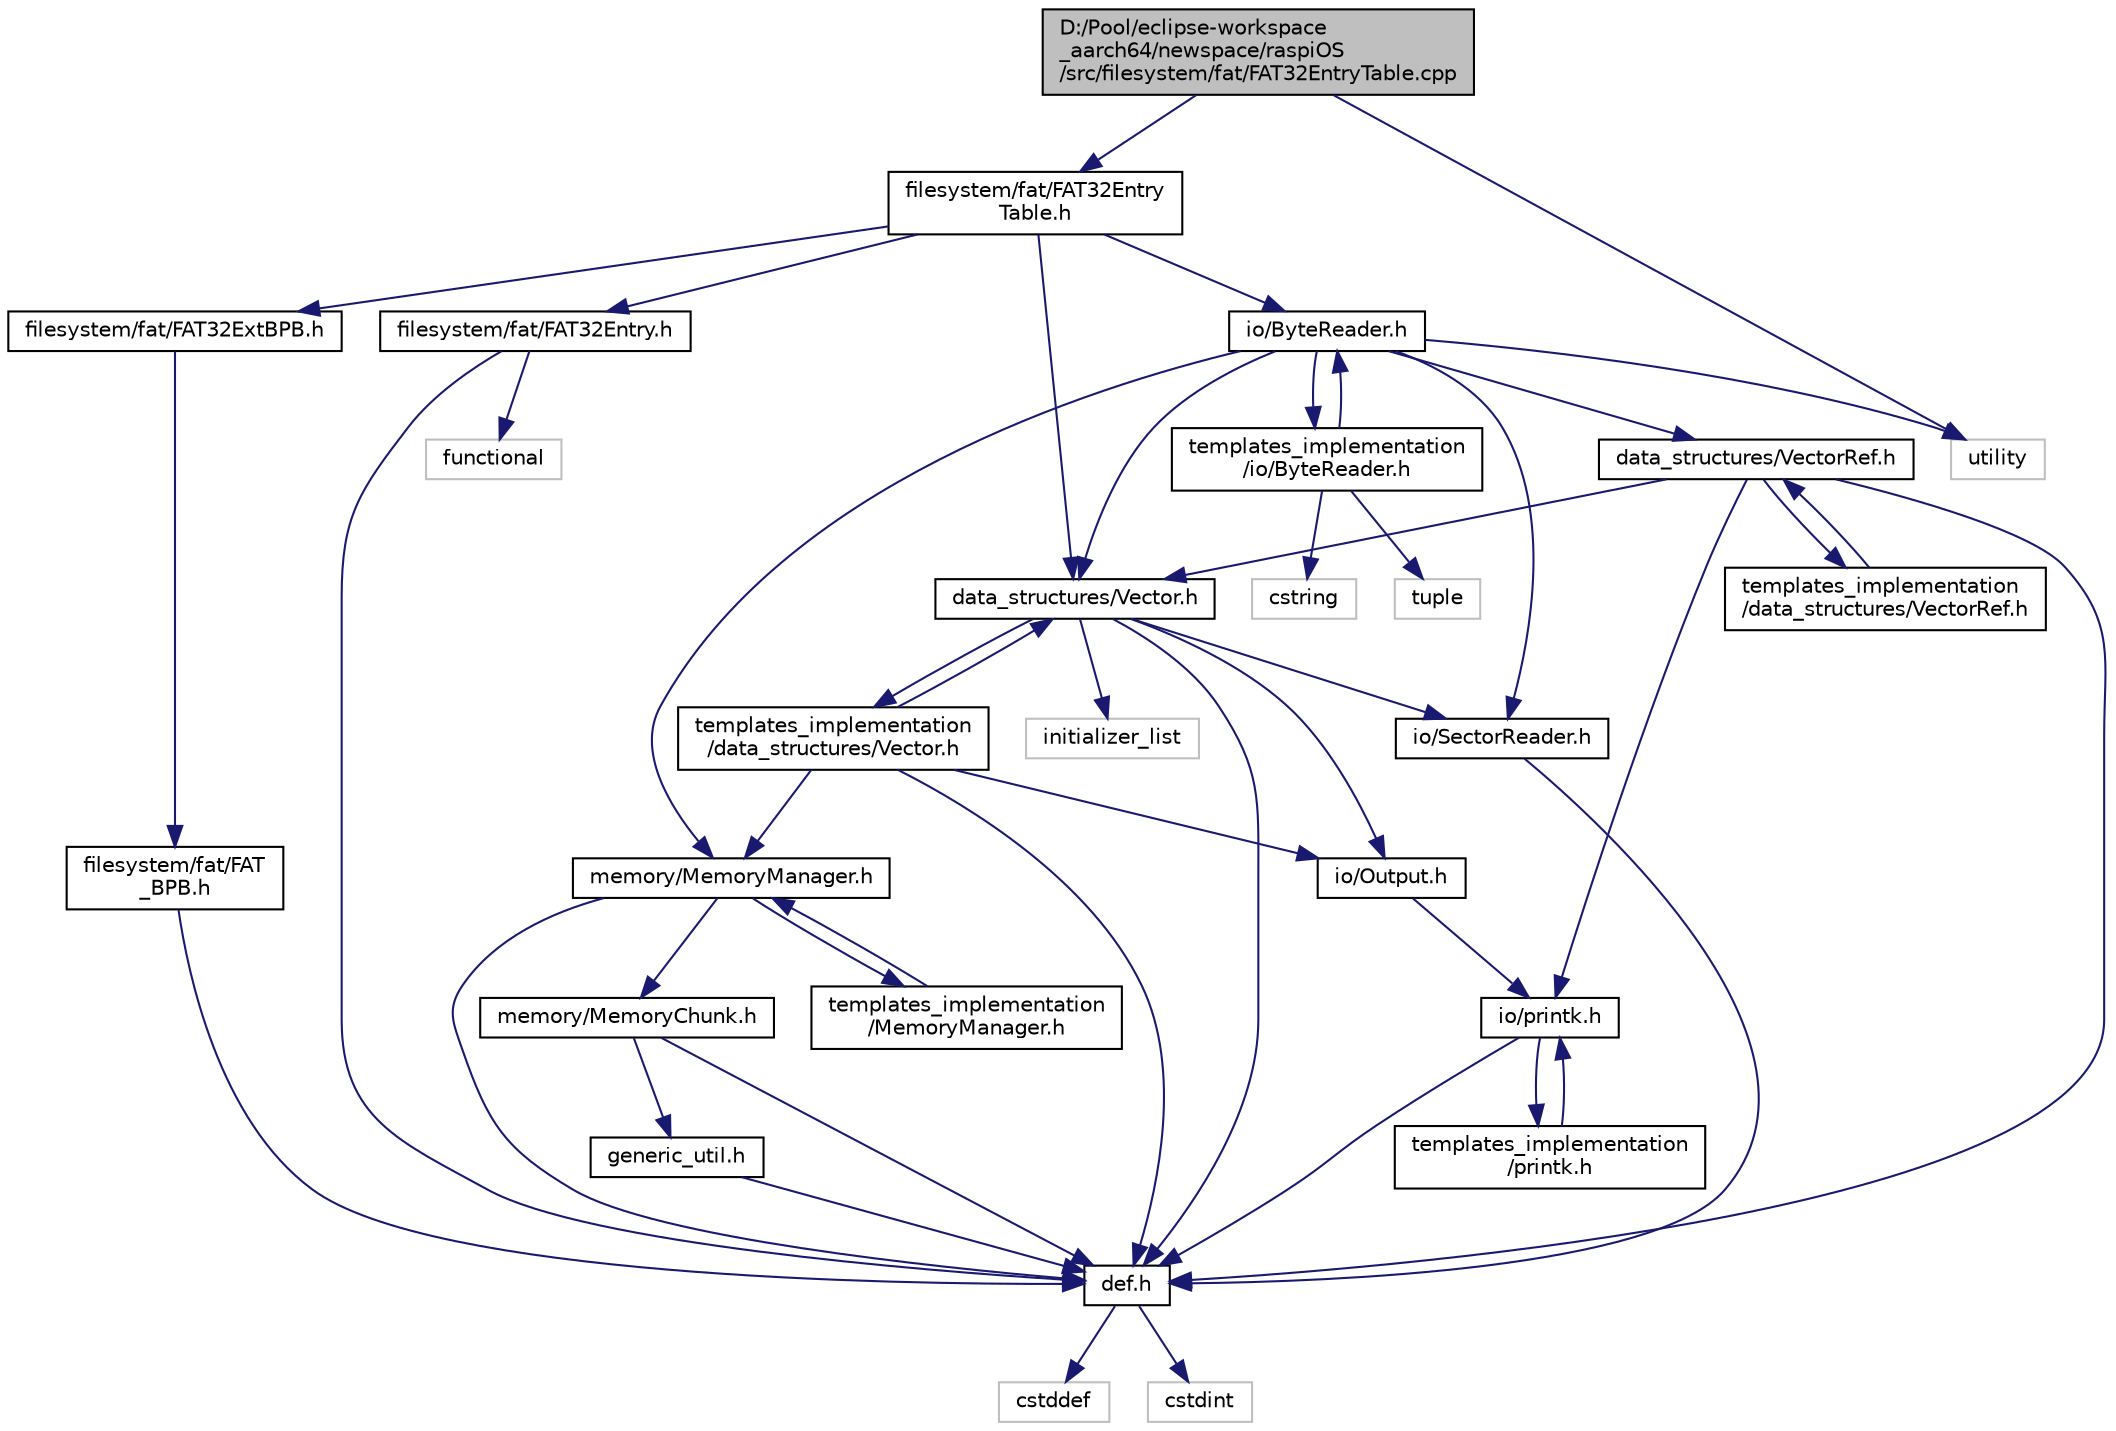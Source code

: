 digraph "D:/Pool/eclipse-workspace_aarch64/newspace/raspiOS/src/filesystem/fat/FAT32EntryTable.cpp"
{
  edge [fontname="Helvetica",fontsize="10",labelfontname="Helvetica",labelfontsize="10"];
  node [fontname="Helvetica",fontsize="10",shape=record];
  Node3357 [label="D:/Pool/eclipse-workspace\l_aarch64/newspace/raspiOS\l/src/filesystem/fat/FAT32EntryTable.cpp",height=0.2,width=0.4,color="black", fillcolor="grey75", style="filled", fontcolor="black"];
  Node3357 -> Node3358 [color="midnightblue",fontsize="10",style="solid",fontname="Helvetica"];
  Node3358 [label="filesystem/fat/FAT32Entry\lTable.h",height=0.2,width=0.4,color="black", fillcolor="white", style="filled",URL="$de/dca/_f_a_t32_entry_table_8h.html"];
  Node3358 -> Node3359 [color="midnightblue",fontsize="10",style="solid",fontname="Helvetica"];
  Node3359 [label="data_structures/Vector.h",height=0.2,width=0.4,color="black", fillcolor="white", style="filled",URL="$d0/d70/data__structures_2_vector_8h.html"];
  Node3359 -> Node3360 [color="midnightblue",fontsize="10",style="solid",fontname="Helvetica"];
  Node3360 [label="def.h",height=0.2,width=0.4,color="black", fillcolor="white", style="filled",URL="$d4/da4/def_8h.html"];
  Node3360 -> Node3361 [color="midnightblue",fontsize="10",style="solid",fontname="Helvetica"];
  Node3361 [label="cstddef",height=0.2,width=0.4,color="grey75", fillcolor="white", style="filled"];
  Node3360 -> Node3362 [color="midnightblue",fontsize="10",style="solid",fontname="Helvetica"];
  Node3362 [label="cstdint",height=0.2,width=0.4,color="grey75", fillcolor="white", style="filled"];
  Node3359 -> Node3363 [color="midnightblue",fontsize="10",style="solid",fontname="Helvetica"];
  Node3363 [label="initializer_list",height=0.2,width=0.4,color="grey75", fillcolor="white", style="filled"];
  Node3359 -> Node3364 [color="midnightblue",fontsize="10",style="solid",fontname="Helvetica"];
  Node3364 [label="io/SectorReader.h",height=0.2,width=0.4,color="black", fillcolor="white", style="filled",URL="$db/d73/_sector_reader_8h.html"];
  Node3364 -> Node3360 [color="midnightblue",fontsize="10",style="solid",fontname="Helvetica"];
  Node3359 -> Node3365 [color="midnightblue",fontsize="10",style="solid",fontname="Helvetica"];
  Node3365 [label="io/Output.h",height=0.2,width=0.4,color="black", fillcolor="white", style="filled",URL="$d6/d77/_output_8h.html"];
  Node3365 -> Node3366 [color="midnightblue",fontsize="10",style="solid",fontname="Helvetica"];
  Node3366 [label="io/printk.h",height=0.2,width=0.4,color="black", fillcolor="white", style="filled",URL="$dd/d17/io_2printk_8h.html"];
  Node3366 -> Node3360 [color="midnightblue",fontsize="10",style="solid",fontname="Helvetica"];
  Node3366 -> Node3367 [color="midnightblue",fontsize="10",style="solid",fontname="Helvetica"];
  Node3367 [label="templates_implementation\l/printk.h",height=0.2,width=0.4,color="black", fillcolor="white", style="filled",URL="$d7/d95/templates__implementation_2printk_8h.html"];
  Node3367 -> Node3366 [color="midnightblue",fontsize="10",style="solid",fontname="Helvetica"];
  Node3359 -> Node3368 [color="midnightblue",fontsize="10",style="solid",fontname="Helvetica"];
  Node3368 [label="templates_implementation\l/data_structures/Vector.h",height=0.2,width=0.4,color="black", fillcolor="white", style="filled",URL="$d6/d5d/templates__implementation_2data__structures_2_vector_8h.html"];
  Node3368 -> Node3360 [color="midnightblue",fontsize="10",style="solid",fontname="Helvetica"];
  Node3368 -> Node3359 [color="midnightblue",fontsize="10",style="solid",fontname="Helvetica"];
  Node3368 -> Node3369 [color="midnightblue",fontsize="10",style="solid",fontname="Helvetica"];
  Node3369 [label="memory/MemoryManager.h",height=0.2,width=0.4,color="black", fillcolor="white", style="filled",URL="$d6/d76/memory_2_memory_manager_8h.html"];
  Node3369 -> Node3360 [color="midnightblue",fontsize="10",style="solid",fontname="Helvetica"];
  Node3369 -> Node3370 [color="midnightblue",fontsize="10",style="solid",fontname="Helvetica"];
  Node3370 [label="memory/MemoryChunk.h",height=0.2,width=0.4,color="black", fillcolor="white", style="filled",URL="$d9/df6/_memory_chunk_8h.html"];
  Node3370 -> Node3360 [color="midnightblue",fontsize="10",style="solid",fontname="Helvetica"];
  Node3370 -> Node3371 [color="midnightblue",fontsize="10",style="solid",fontname="Helvetica"];
  Node3371 [label="generic_util.h",height=0.2,width=0.4,color="black", fillcolor="white", style="filled",URL="$d6/d93/generic__util_8h.html"];
  Node3371 -> Node3360 [color="midnightblue",fontsize="10",style="solid",fontname="Helvetica"];
  Node3369 -> Node3372 [color="midnightblue",fontsize="10",style="solid",fontname="Helvetica"];
  Node3372 [label="templates_implementation\l/MemoryManager.h",height=0.2,width=0.4,color="black", fillcolor="white", style="filled",URL="$dd/d2b/templates__implementation_2_memory_manager_8h.html"];
  Node3372 -> Node3369 [color="midnightblue",fontsize="10",style="solid",fontname="Helvetica"];
  Node3368 -> Node3365 [color="midnightblue",fontsize="10",style="solid",fontname="Helvetica"];
  Node3358 -> Node3373 [color="midnightblue",fontsize="10",style="solid",fontname="Helvetica"];
  Node3373 [label="filesystem/fat/FAT32Entry.h",height=0.2,width=0.4,color="black", fillcolor="white", style="filled",URL="$d0/db9/_f_a_t32_entry_8h.html"];
  Node3373 -> Node3360 [color="midnightblue",fontsize="10",style="solid",fontname="Helvetica"];
  Node3373 -> Node3374 [color="midnightblue",fontsize="10",style="solid",fontname="Helvetica"];
  Node3374 [label="functional",height=0.2,width=0.4,color="grey75", fillcolor="white", style="filled"];
  Node3358 -> Node3375 [color="midnightblue",fontsize="10",style="solid",fontname="Helvetica"];
  Node3375 [label="filesystem/fat/FAT32ExtBPB.h",height=0.2,width=0.4,color="black", fillcolor="white", style="filled",URL="$d5/dca/_f_a_t32_ext_b_p_b_8h.html"];
  Node3375 -> Node3376 [color="midnightblue",fontsize="10",style="solid",fontname="Helvetica"];
  Node3376 [label="filesystem/fat/FAT\l_BPB.h",height=0.2,width=0.4,color="black", fillcolor="white", style="filled",URL="$d9/dab/_f_a_t___b_p_b_8h.html"];
  Node3376 -> Node3360 [color="midnightblue",fontsize="10",style="solid",fontname="Helvetica"];
  Node3358 -> Node3377 [color="midnightblue",fontsize="10",style="solid",fontname="Helvetica"];
  Node3377 [label="io/ByteReader.h",height=0.2,width=0.4,color="black", fillcolor="white", style="filled",URL="$da/db6/io_2_byte_reader_8h.html"];
  Node3377 -> Node3364 [color="midnightblue",fontsize="10",style="solid",fontname="Helvetica"];
  Node3377 -> Node3369 [color="midnightblue",fontsize="10",style="solid",fontname="Helvetica"];
  Node3377 -> Node3359 [color="midnightblue",fontsize="10",style="solid",fontname="Helvetica"];
  Node3377 -> Node3378 [color="midnightblue",fontsize="10",style="solid",fontname="Helvetica"];
  Node3378 [label="data_structures/VectorRef.h",height=0.2,width=0.4,color="black", fillcolor="white", style="filled",URL="$da/d95/data__structures_2_vector_ref_8h.html"];
  Node3378 -> Node3360 [color="midnightblue",fontsize="10",style="solid",fontname="Helvetica"];
  Node3378 -> Node3359 [color="midnightblue",fontsize="10",style="solid",fontname="Helvetica"];
  Node3378 -> Node3366 [color="midnightblue",fontsize="10",style="solid",fontname="Helvetica"];
  Node3378 -> Node3379 [color="midnightblue",fontsize="10",style="solid",fontname="Helvetica"];
  Node3379 [label="templates_implementation\l/data_structures/VectorRef.h",height=0.2,width=0.4,color="black", fillcolor="white", style="filled",URL="$d0/d4d/templates__implementation_2data__structures_2_vector_ref_8h.html"];
  Node3379 -> Node3378 [color="midnightblue",fontsize="10",style="solid",fontname="Helvetica"];
  Node3377 -> Node3380 [color="midnightblue",fontsize="10",style="solid",fontname="Helvetica"];
  Node3380 [label="utility",height=0.2,width=0.4,color="grey75", fillcolor="white", style="filled"];
  Node3377 -> Node3381 [color="midnightblue",fontsize="10",style="solid",fontname="Helvetica"];
  Node3381 [label="templates_implementation\l/io/ByteReader.h",height=0.2,width=0.4,color="black", fillcolor="white", style="filled",URL="$de/d51/templates__implementation_2io_2_byte_reader_8h.html"];
  Node3381 -> Node3377 [color="midnightblue",fontsize="10",style="solid",fontname="Helvetica"];
  Node3381 -> Node3382 [color="midnightblue",fontsize="10",style="solid",fontname="Helvetica"];
  Node3382 [label="tuple",height=0.2,width=0.4,color="grey75", fillcolor="white", style="filled"];
  Node3381 -> Node3383 [color="midnightblue",fontsize="10",style="solid",fontname="Helvetica"];
  Node3383 [label="cstring",height=0.2,width=0.4,color="grey75", fillcolor="white", style="filled"];
  Node3357 -> Node3380 [color="midnightblue",fontsize="10",style="solid",fontname="Helvetica"];
}
